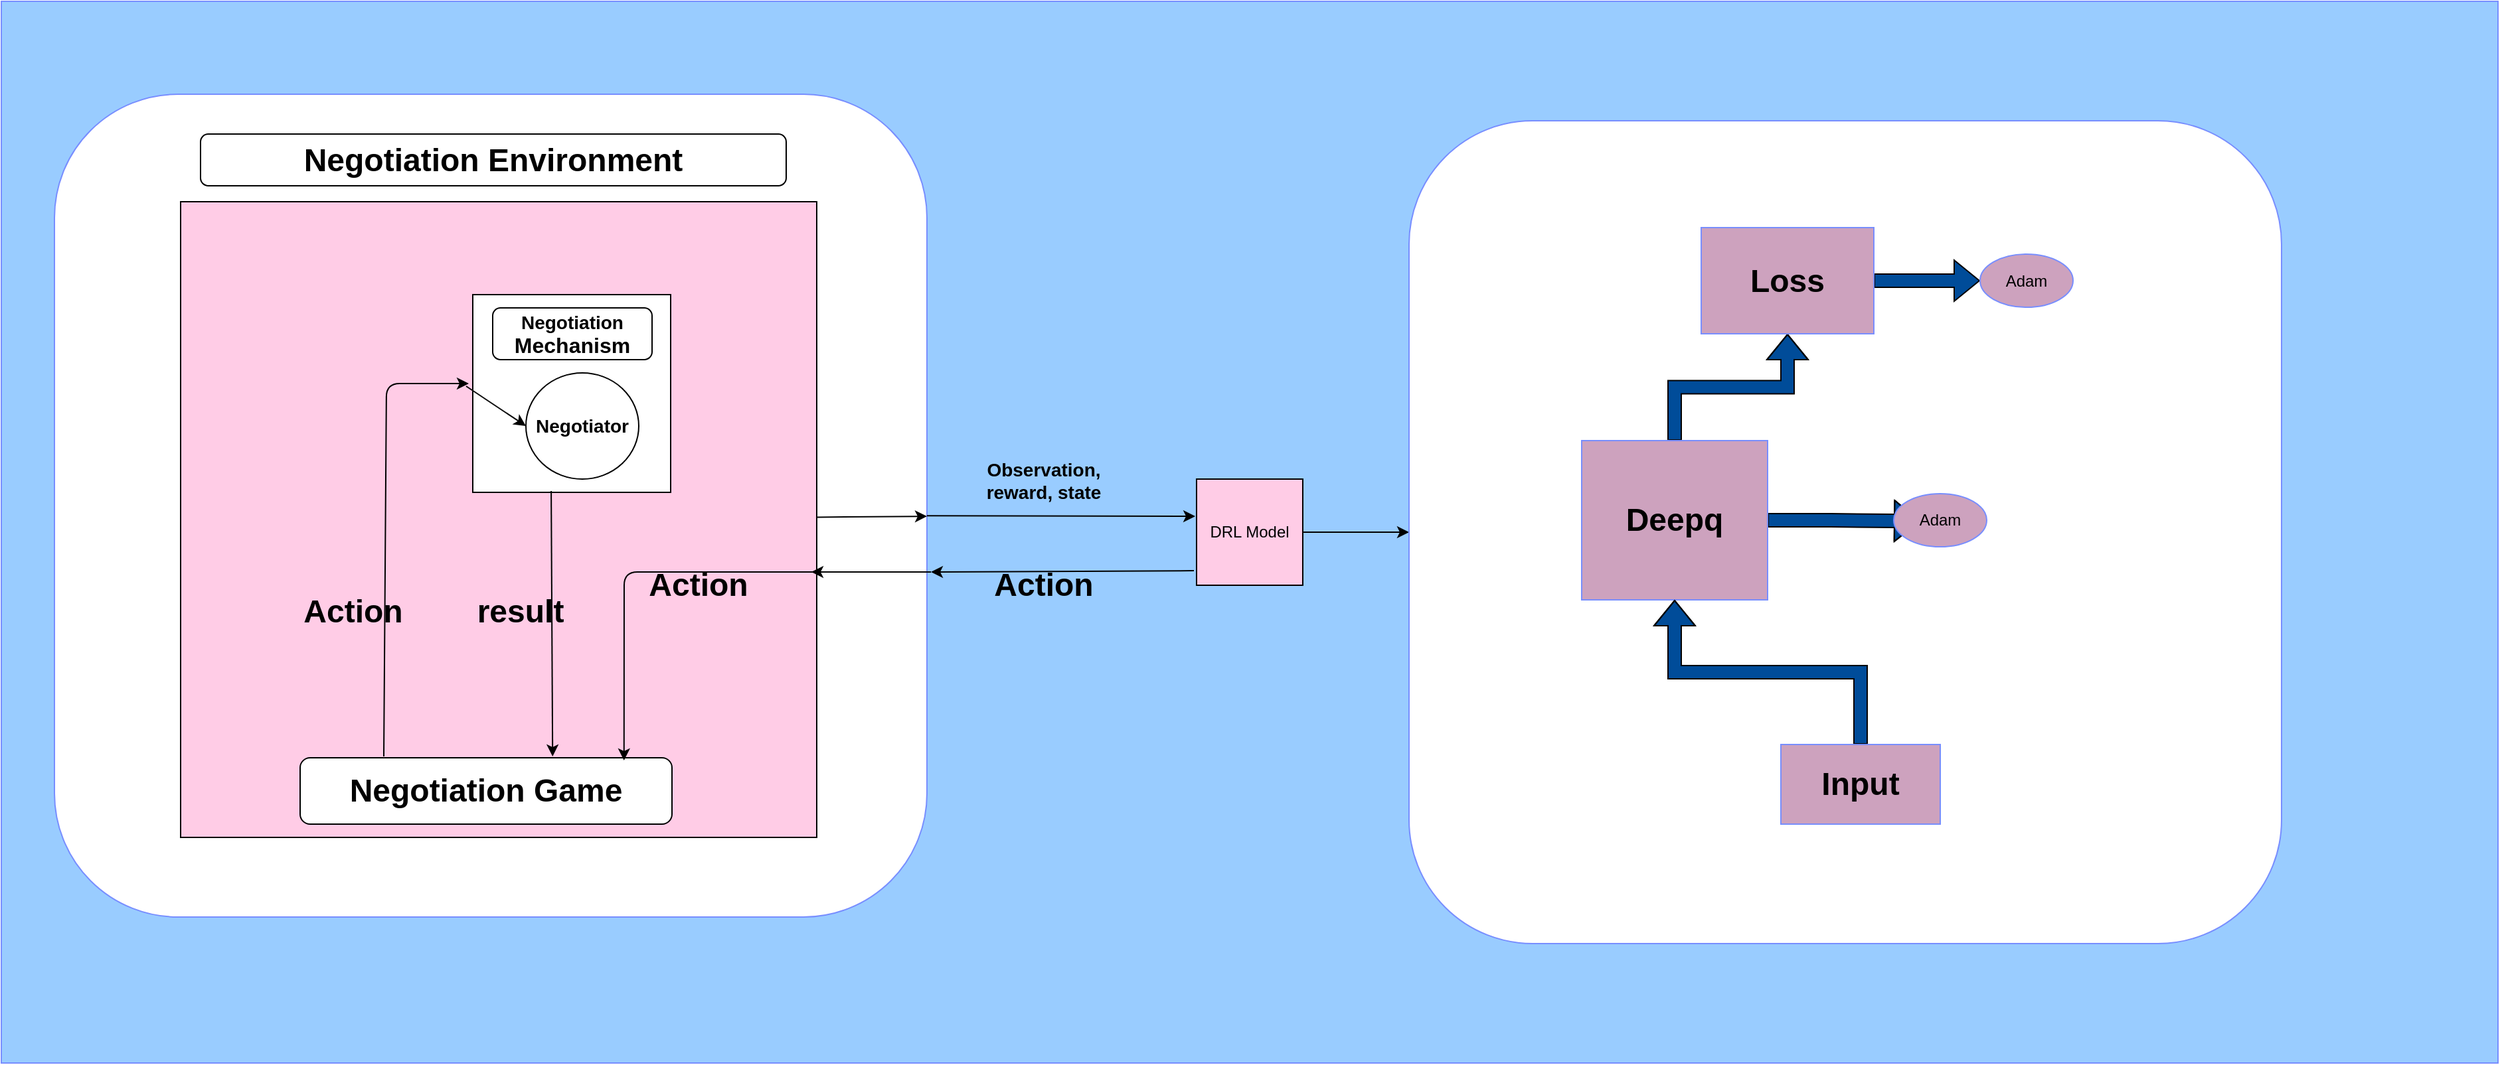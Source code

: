 <mxfile version="12.1.3" type="device" pages="1"><diagram id="8nh8KtWNBHDMn5wlaQS0" name="Page-1"><mxGraphModel dx="2109" dy="751" grid="1" gridSize="10" guides="1" tooltips="1" connect="1" arrows="1" fold="1" page="1" pageScale="1" pageWidth="827" pageHeight="1169" math="0" shadow="0"><root><mxCell id="0"/><mxCell id="1" parent="0"/><mxCell id="LQOHgaA0HVg4AzXHwYML-42" value="" style="whiteSpace=wrap;html=1;strokeColor=#788EFF;fillColor=#99CCFF;" parent="1" vertex="1"><mxGeometry x="410" y="310" width="1880" height="800" as="geometry"/></mxCell><mxCell id="LQOHgaA0HVg4AzXHwYML-41" value="" style="whiteSpace=wrap;html=1;strokeColor=#000000;fillColor=#FFFFFF;" parent="1" vertex="1"><mxGeometry x="481" y="452.5" width="595" height="515" as="geometry"/></mxCell><mxCell id="LQOHgaA0HVg4AzXHwYML-2" value="" style="rounded=1;whiteSpace=wrap;html=10;strokeColor=#788EFF;fillColor=#FFFFFF;" parent="1" vertex="1"><mxGeometry x="450" y="380" width="657" height="620" as="geometry"/></mxCell><mxCell id="LQOHgaA0HVg4AzXHwYML-3" value="" style="whiteSpace=wrap;html=1;aspect=fixed;fillColor=#FFCCE6;" parent="1" vertex="1"><mxGeometry x="545" y="461" width="479" height="479" as="geometry"/></mxCell><mxCell id="LQOHgaA0HVg4AzXHwYML-10" value="" style="whiteSpace=wrap;html=1;aspect=fixed;" parent="1" vertex="1"><mxGeometry x="765" y="531" width="149" height="149" as="geometry"/></mxCell><mxCell id="LQOHgaA0HVg4AzXHwYML-13" value="&lt;div&gt;&lt;b&gt;&lt;font style=&quot;font-size: 14px&quot;&gt;Negotiation&lt;/font&gt;&lt;/b&gt;&lt;/div&gt;&lt;div&gt;&lt;b&gt;&lt;font size=&quot;3&quot;&gt;Mechanism&lt;br&gt;&lt;/font&gt;&lt;/b&gt;&lt;/div&gt;" style="rounded=1;whiteSpace=wrap;html=1;" parent="1" vertex="1"><mxGeometry x="780" y="541" width="120" height="39" as="geometry"/></mxCell><mxCell id="frJxNtCf6rJVkkHH63SH-1" style="edgeStyle=orthogonalEdgeStyle;rounded=0;orthogonalLoop=1;jettySize=auto;html=1;exitX=1;exitY=0.5;exitDx=0;exitDy=0;fillColor=#004C99;" edge="1" parent="1" source="LQOHgaA0HVg4AzXHwYML-16" target="LQOHgaA0HVg4AzXHwYML-44"><mxGeometry relative="1" as="geometry"/></mxCell><mxCell id="LQOHgaA0HVg4AzXHwYML-16" value="DRL Model" style="whiteSpace=wrap;html=1;aspect=fixed;fillColor=#FFCCE6;" parent="1" vertex="1"><mxGeometry x="1310" y="670" width="80" height="80" as="geometry"/></mxCell><mxCell id="LQOHgaA0HVg4AzXHwYML-17" value="" style="endArrow=classic;html=1;entryX=-0.012;entryY=0.35;entryDx=0;entryDy=0;entryPerimeter=0;" parent="1" target="LQOHgaA0HVg4AzXHwYML-16" edge="1"><mxGeometry width="50" height="50" relative="1" as="geometry"><mxPoint x="1107" y="697.587" as="sourcePoint"/><mxPoint x="1310" y="701" as="targetPoint"/></mxGeometry></mxCell><mxCell id="LQOHgaA0HVg4AzXHwYML-20" value="" style="endArrow=classic;html=1;exitX=-0.025;exitY=0.863;exitDx=0;exitDy=0;exitPerimeter=0;" parent="1" source="LQOHgaA0HVg4AzXHwYML-16" edge="1"><mxGeometry width="50" height="50" relative="1" as="geometry"><mxPoint x="1240" y="780" as="sourcePoint"/><mxPoint x="1110" y="740" as="targetPoint"/></mxGeometry></mxCell><mxCell id="LQOHgaA0HVg4AzXHwYML-25" value="" style="endArrow=classic;html=1;entryX=1;entryY=0.513;entryDx=0;entryDy=0;entryPerimeter=0;" parent="1" source="LQOHgaA0HVg4AzXHwYML-3" target="LQOHgaA0HVg4AzXHwYML-2" edge="1"><mxGeometry width="50" height="50" relative="1" as="geometry"><mxPoint x="1030" y="740" as="sourcePoint"/><mxPoint x="1080" y="690" as="targetPoint"/></mxGeometry></mxCell><mxCell id="LQOHgaA0HVg4AzXHwYML-26" value="&lt;b&gt;&lt;font style=&quot;font-size: 14px&quot;&gt;Observation, reward, state&lt;/font&gt;&lt;/b&gt;" style="text;html=1;strokeColor=none;fillColor=none;align=center;verticalAlign=middle;whiteSpace=wrap;rounded=0;" parent="1" vertex="1"><mxGeometry x="1150" y="640" width="90" height="61" as="geometry"/></mxCell><mxCell id="LQOHgaA0HVg4AzXHwYML-27" value="" style="endArrow=classic;html=1;" parent="1" edge="1"><mxGeometry width="50" height="50" relative="1" as="geometry"><mxPoint x="1110" y="740" as="sourcePoint"/><mxPoint x="1020" y="740" as="targetPoint"/></mxGeometry></mxCell><mxCell id="LQOHgaA0HVg4AzXHwYML-28" value="&lt;b&gt;&lt;font style=&quot;font-size: 24px&quot;&gt;Action&lt;/font&gt;&lt;/b&gt;" style="text;html=1;strokeColor=none;fillColor=none;align=center;verticalAlign=middle;whiteSpace=wrap;rounded=0;" parent="1" vertex="1"><mxGeometry x="1175" y="740" width="40" height="20" as="geometry"/></mxCell><mxCell id="LQOHgaA0HVg4AzXHwYML-30" value="&lt;font style=&quot;font-size: 24px&quot;&gt;&lt;b&gt;Negotiation Environment&lt;/b&gt;&lt;/font&gt;" style="rounded=1;whiteSpace=wrap;html=1;strokeColor=#000000;" parent="1" vertex="1"><mxGeometry x="560" y="410" width="441" height="39" as="geometry"/></mxCell><mxCell id="LQOHgaA0HVg4AzXHwYML-31" value="&lt;font style=&quot;font-size: 24px&quot;&gt;&lt;b&gt;Negotiation Game&lt;/b&gt;&lt;/font&gt;" style="rounded=1;whiteSpace=wrap;html=1;strokeColor=#000000;" parent="1" vertex="1"><mxGeometry x="635" y="880" width="280" height="50" as="geometry"/></mxCell><mxCell id="LQOHgaA0HVg4AzXHwYML-32" value="" style="endArrow=classic;html=1;exitX=0.225;exitY=-0.02;exitDx=0;exitDy=0;exitPerimeter=0;" parent="1" source="LQOHgaA0HVg4AzXHwYML-31" edge="1"><mxGeometry width="50" height="50" relative="1" as="geometry"><mxPoint x="680" y="810" as="sourcePoint"/><mxPoint x="762" y="598" as="targetPoint"/><Array as="points"><mxPoint x="700" y="598"/></Array></mxGeometry></mxCell><mxCell id="LQOHgaA0HVg4AzXHwYML-33" value="&lt;b&gt;&lt;font style=&quot;font-size: 14px&quot;&gt;Negotiator&lt;/font&gt;&lt;/b&gt;" style="ellipse;whiteSpace=wrap;html=1;strokeColor=#000000;" parent="1" vertex="1"><mxGeometry x="805" y="590" width="85" height="80" as="geometry"/></mxCell><mxCell id="LQOHgaA0HVg4AzXHwYML-34" value="" style="endArrow=classic;html=1;entryX=0.871;entryY=0.04;entryDx=0;entryDy=0;entryPerimeter=0;" parent="1" target="LQOHgaA0HVg4AzXHwYML-31" edge="1"><mxGeometry width="50" height="50" relative="1" as="geometry"><mxPoint x="1025" y="740" as="sourcePoint"/><mxPoint x="970" y="760" as="targetPoint"/><Array as="points"><mxPoint x="879" y="740"/></Array></mxGeometry></mxCell><mxCell id="LQOHgaA0HVg4AzXHwYML-35" value="&lt;font style=&quot;font-size: 24px&quot;&gt;&lt;b&gt;Action&lt;/b&gt;&lt;/font&gt;" style="text;html=1;strokeColor=none;fillColor=none;align=center;verticalAlign=middle;whiteSpace=wrap;rounded=0;" parent="1" vertex="1"><mxGeometry x="915" y="740" width="40" height="20" as="geometry"/></mxCell><mxCell id="LQOHgaA0HVg4AzXHwYML-36" value="&lt;font style=&quot;font-size: 24px&quot;&gt;&lt;b&gt;Action&lt;/b&gt;&lt;/font&gt;" style="text;html=1;strokeColor=none;fillColor=none;align=center;verticalAlign=middle;whiteSpace=wrap;rounded=0;" parent="1" vertex="1"><mxGeometry x="655" y="760" width="40" height="20" as="geometry"/></mxCell><mxCell id="LQOHgaA0HVg4AzXHwYML-37" value="" style="endArrow=classic;html=1;entryX=0;entryY=0.5;entryDx=0;entryDy=0;" parent="1" target="LQOHgaA0HVg4AzXHwYML-33" edge="1"><mxGeometry width="50" height="50" relative="1" as="geometry"><mxPoint x="760" y="600" as="sourcePoint"/><mxPoint x="790" y="620" as="targetPoint"/></mxGeometry></mxCell><mxCell id="LQOHgaA0HVg4AzXHwYML-38" value="" style="endArrow=classic;html=1;exitX=0.403;exitY=0.993;exitDx=0;exitDy=0;exitPerimeter=0;entryX=0.679;entryY=-0.02;entryDx=0;entryDy=0;entryPerimeter=0;" parent="1" target="LQOHgaA0HVg4AzXHwYML-31" edge="1"><mxGeometry width="50" height="50" relative="1" as="geometry"><mxPoint x="824.047" y="678.957" as="sourcePoint"/><mxPoint x="822" y="877" as="targetPoint"/></mxGeometry></mxCell><mxCell id="LQOHgaA0HVg4AzXHwYML-39" value="&lt;font style=&quot;font-size: 24px&quot;&gt;&lt;b&gt;result&lt;/b&gt;&lt;/font&gt;" style="text;html=1;strokeColor=none;fillColor=none;align=center;verticalAlign=middle;whiteSpace=wrap;rounded=0;" parent="1" vertex="1"><mxGeometry x="780.5" y="760" width="40" height="20" as="geometry"/></mxCell><mxCell id="LQOHgaA0HVg4AzXHwYML-44" value="" style="rounded=1;whiteSpace=wrap;html=10;strokeColor=#788EFF;fillColor=#FFFFFF;" parent="1" vertex="1"><mxGeometry x="1470" y="400" width="657" height="620" as="geometry"/></mxCell><mxCell id="frJxNtCf6rJVkkHH63SH-6" style="edgeStyle=orthogonalEdgeStyle;shape=flexArrow;rounded=0;orthogonalLoop=1;jettySize=auto;html=1;exitX=0.5;exitY=0;exitDx=0;exitDy=0;fillColor=#004C99;" edge="1" parent="1" source="frJxNtCf6rJVkkHH63SH-2" target="frJxNtCf6rJVkkHH63SH-4"><mxGeometry relative="1" as="geometry"/></mxCell><mxCell id="frJxNtCf6rJVkkHH63SH-8" style="edgeStyle=orthogonalEdgeStyle;shape=flexArrow;rounded=0;orthogonalLoop=1;jettySize=auto;html=1;exitX=1;exitY=0.5;exitDx=0;exitDy=0;entryX=0.286;entryY=0.519;entryDx=0;entryDy=0;entryPerimeter=0;fillColor=#004C99;" edge="1" parent="1" source="frJxNtCf6rJVkkHH63SH-2" target="frJxNtCf6rJVkkHH63SH-7"><mxGeometry relative="1" as="geometry"/></mxCell><mxCell id="frJxNtCf6rJVkkHH63SH-2" value="&lt;b&gt;&lt;font style=&quot;font-size: 24px&quot;&gt;Deepq&lt;/font&gt;&lt;/b&gt;" style="whiteSpace=wrap;html=1;strokeColor=#788EFF;fillColor=#CDA2BE;" vertex="1" parent="1"><mxGeometry x="1600" y="641" width="140" height="120" as="geometry"/></mxCell><mxCell id="frJxNtCf6rJVkkHH63SH-5" style="edgeStyle=orthogonalEdgeStyle;shape=flexArrow;rounded=0;orthogonalLoop=1;jettySize=auto;html=1;exitX=0.5;exitY=0;exitDx=0;exitDy=0;fillColor=#004C99;" edge="1" parent="1" source="frJxNtCf6rJVkkHH63SH-3" target="frJxNtCf6rJVkkHH63SH-2"><mxGeometry relative="1" as="geometry"/></mxCell><mxCell id="frJxNtCf6rJVkkHH63SH-3" value="&lt;font style=&quot;font-size: 24px&quot;&gt;&lt;b&gt;Input&lt;/b&gt;&lt;/font&gt;" style="whiteSpace=wrap;html=1;strokeColor=#788EFF;fillColor=#CDA2BE;" vertex="1" parent="1"><mxGeometry x="1750" y="870" width="120" height="60" as="geometry"/></mxCell><mxCell id="frJxNtCf6rJVkkHH63SH-10" style="edgeStyle=orthogonalEdgeStyle;rounded=0;orthogonalLoop=1;jettySize=auto;html=1;exitX=1;exitY=0.5;exitDx=0;exitDy=0;fillColor=#004C99;shape=flexArrow;" edge="1" parent="1" source="frJxNtCf6rJVkkHH63SH-4" target="frJxNtCf6rJVkkHH63SH-9"><mxGeometry relative="1" as="geometry"/></mxCell><mxCell id="frJxNtCf6rJVkkHH63SH-4" value="&lt;font style=&quot;font-size: 24px&quot;&gt;&lt;b&gt;Loss&lt;/b&gt;&lt;/font&gt;" style="whiteSpace=wrap;html=1;strokeColor=#788EFF;fillColor=#CDA2BE;" vertex="1" parent="1"><mxGeometry x="1690" y="480.5" width="130" height="80" as="geometry"/></mxCell><mxCell id="frJxNtCf6rJVkkHH63SH-7" value="Adam" style="ellipse;whiteSpace=wrap;html=1;strokeColor=#788EFF;fillColor=#CDA2BE;" vertex="1" parent="1"><mxGeometry x="1835" y="681" width="70" height="40" as="geometry"/></mxCell><mxCell id="frJxNtCf6rJVkkHH63SH-9" value="Adam" style="ellipse;whiteSpace=wrap;html=1;strokeColor=#788EFF;fillColor=#CDA2BE;" vertex="1" parent="1"><mxGeometry x="1900" y="500.5" width="70" height="40" as="geometry"/></mxCell></root></mxGraphModel></diagram></mxfile>